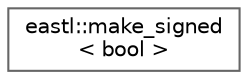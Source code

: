 digraph "类继承关系图"
{
 // LATEX_PDF_SIZE
  bgcolor="transparent";
  edge [fontname=Helvetica,fontsize=10,labelfontname=Helvetica,labelfontsize=10];
  node [fontname=Helvetica,fontsize=10,shape=box,height=0.2,width=0.4];
  rankdir="LR";
  Node0 [id="Node000000",label="eastl::make_signed\l\< bool \>",height=0.2,width=0.4,color="grey40", fillcolor="white", style="filled",URL="$structeastl_1_1make__signed_3_01bool_01_4.html",tooltip=" "];
}
